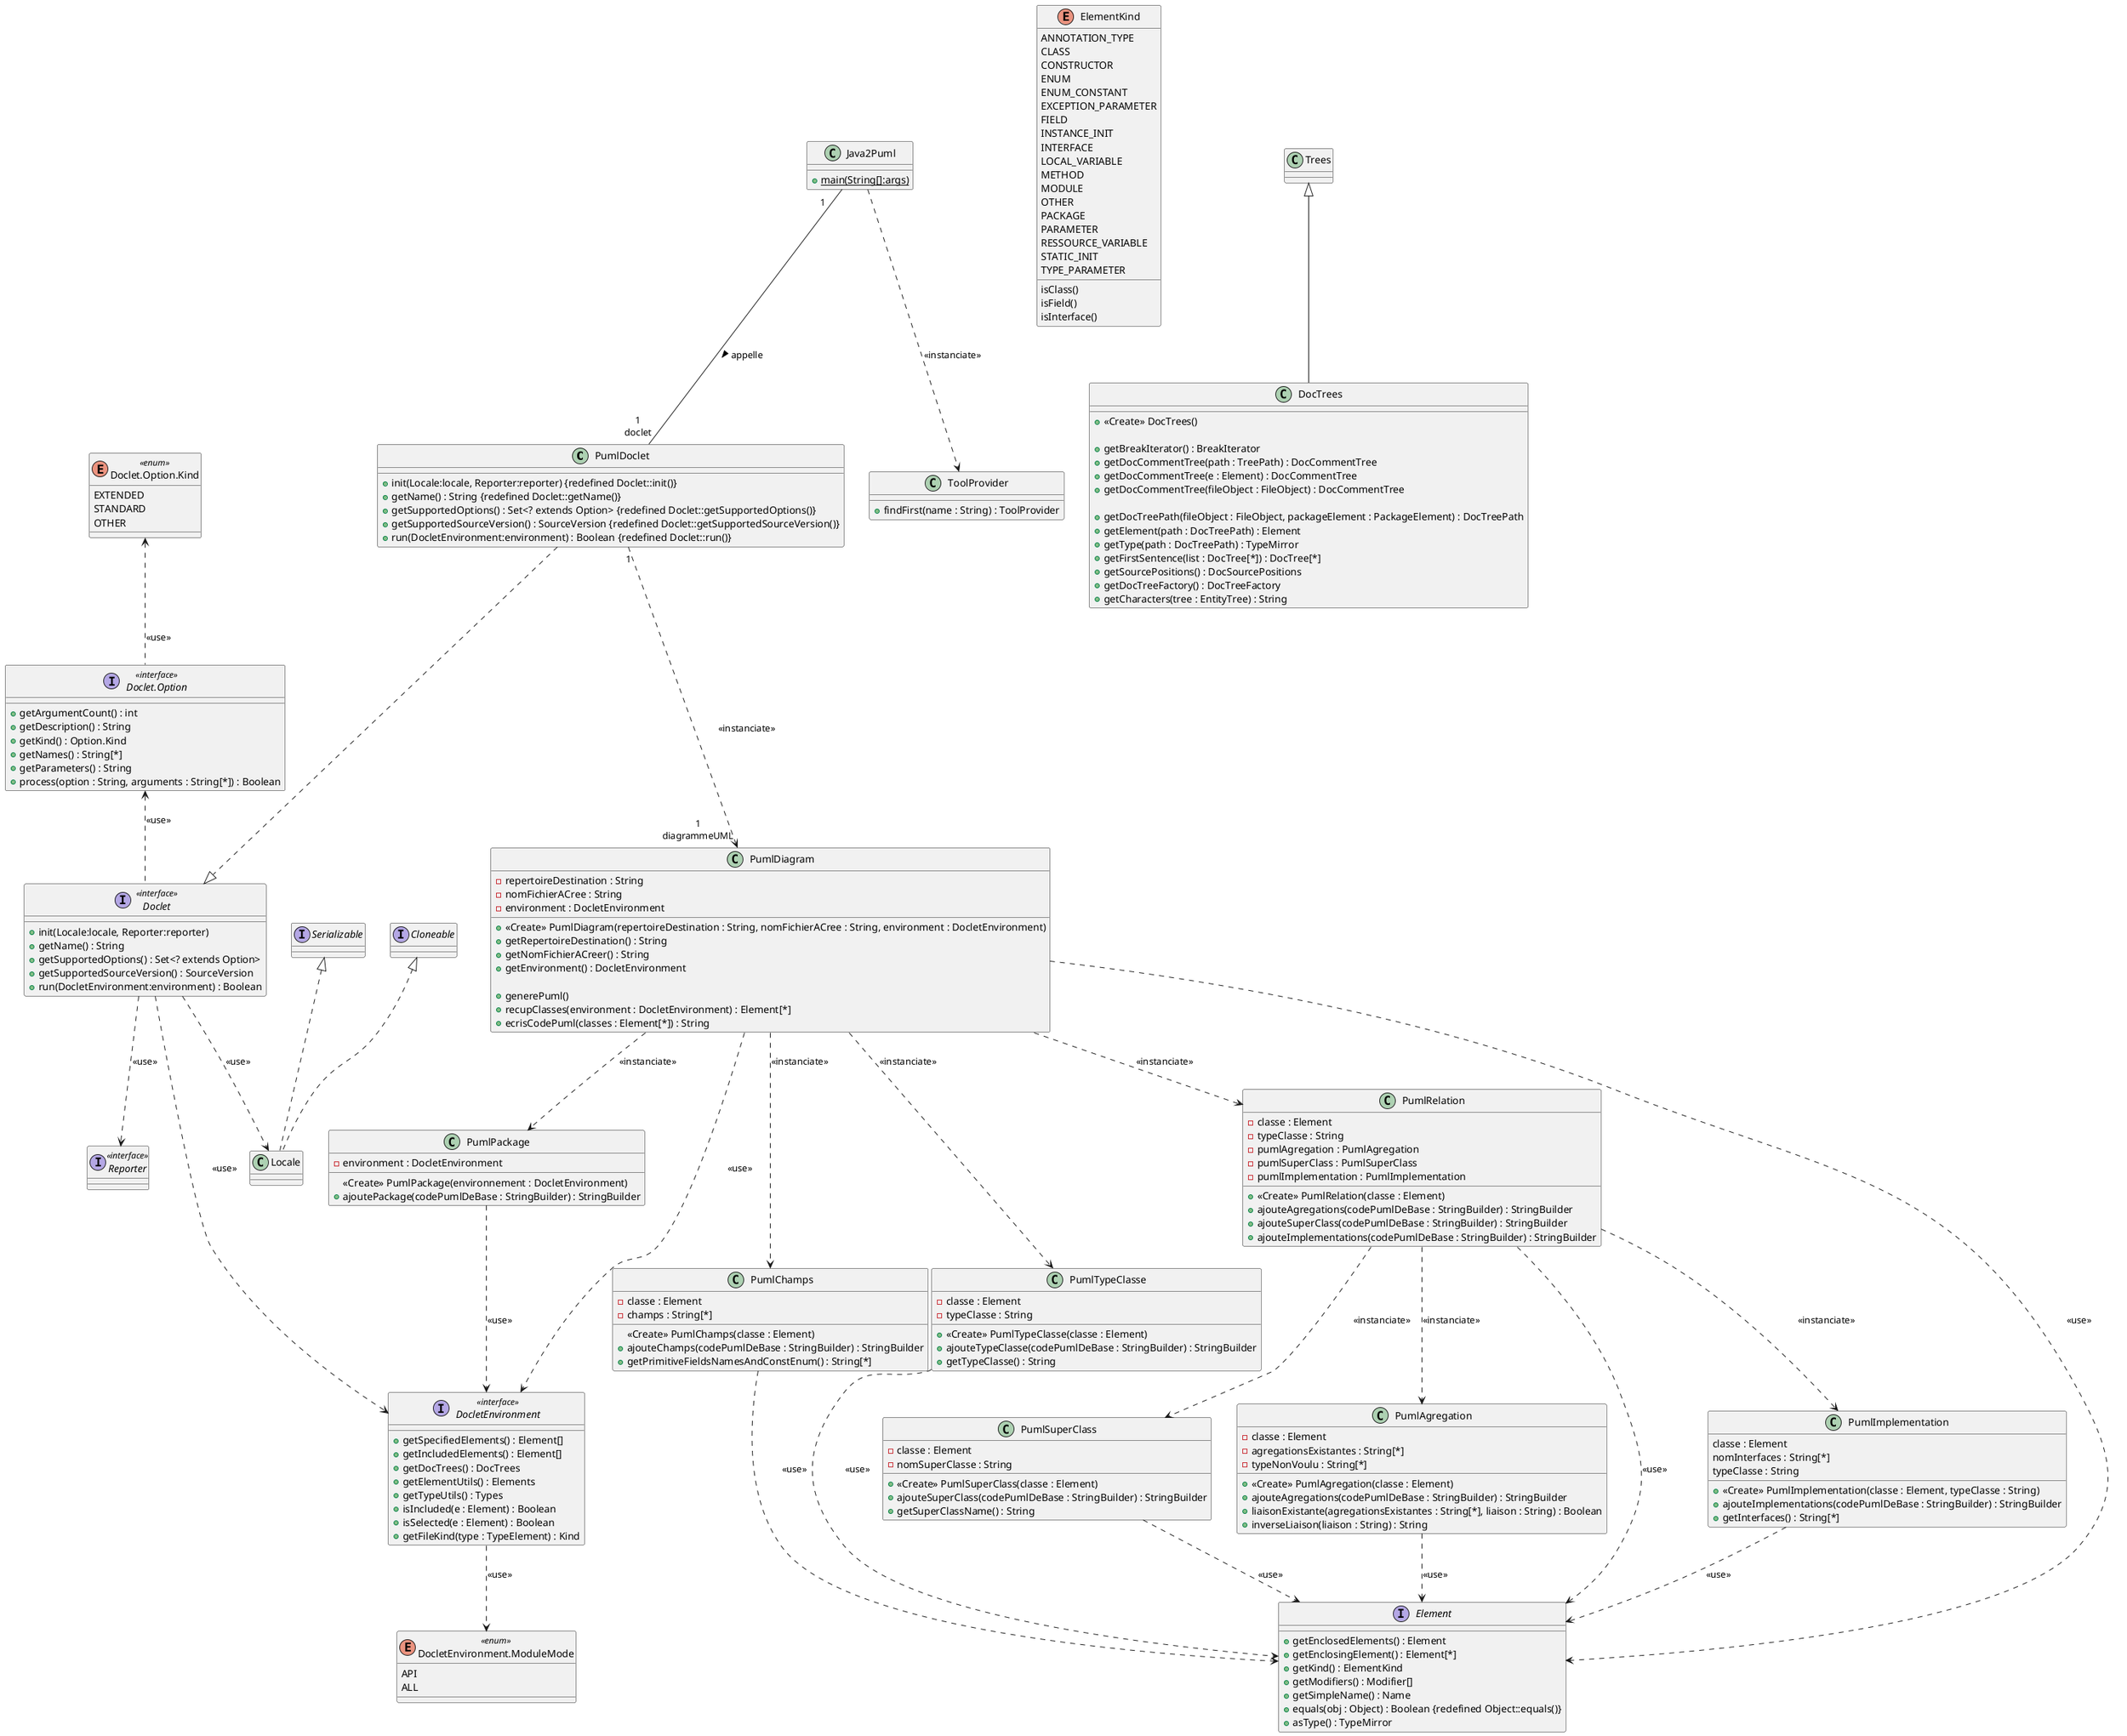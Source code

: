 @startuml
'https://plantuml.com/class-diagram

class PumlDoclet
{
    + init(Locale:locale, Reporter:reporter) {redefined Doclet::init()}
    + getName() : String {redefined Doclet::getName()}
    + getSupportedOptions() : Set<? extends Option> {redefined Doclet::getSupportedOptions()}
    + getSupportedSourceVersion() : SourceVersion {redefined Doclet::getSupportedSourceVersion()}
    + run(DocletEnvironment:environment) : Boolean {redefined Doclet::run()}
}

class PumlPackage
{
    - environment : DocletEnvironment
    <<Create>> PumlPackage(environnement : DocletEnvironment)
    + ajoutePackage(codePumlDeBase : StringBuilder) : StringBuilder
}
PumlPackage ..> DocletEnvironment : <<use>>

class PumlChamps
{
    - classe : Element
    - champs : String[*]

    <<Create>> PumlChamps(classe : Element)
    + ajouteChamps(codePumlDeBase : StringBuilder) : StringBuilder
    + getPrimitiveFieldsNamesAndConstEnum() : String[*]
}
PumlChamps ..> Element : <<use>>

class PumlTypeClasse
{
    - classe : Element
    - typeClasse : String

    + <<Create>> PumlTypeClasse(classe : Element)
    + ajouteTypeClasse(codePumlDeBase : StringBuilder) : StringBuilder
    + getTypeClasse() : String
}
PumlTypeClasse ..> Element : <<use>>

class PumlRelation
{
    - classe : Element
    - typeClasse : String
    - pumlAgregation : PumlAgregation
    - pumlSuperClass : PumlSuperClass
    - pumlImplementation : PumlImplementation

    + <<Create>> PumlRelation(classe : Element)
    + ajouteAgregations(codePumlDeBase : StringBuilder) : StringBuilder
    + ajouteSuperClass(codePumlDeBase : StringBuilder) : StringBuilder
    + ajouteImplementations(codePumlDeBase : StringBuilder) : StringBuilder
}
PumlRelation ..> Element : <<use>>

class PumlImplementation
{
    classe : Element
    nomInterfaces : String[*]
    typeClasse : String

    + <<Create>> PumlImplementation(classe : Element, typeClasse : String)
    + ajouteImplementations(codePumlDeBase : StringBuilder) : StringBuilder
    + getInterfaces() : String[*]
}
PumlImplementation ..> Element : <<use>>

class PumlSuperClass
{
    - classe : Element
    - nomSuperClasse : String

    + <<Create>> PumlSuperClass(classe : Element)
    + ajouteSuperClass(codePumlDeBase : StringBuilder) : StringBuilder
    + getSuperClassName() : String
}
PumlSuperClass ..> Element : <<use>>

class PumlAgregation
{
    - classe : Element
    - agregationsExistantes : String[*]
    - typeNonVoulu : String[*]

    + <<Create>> PumlAgregation(classe : Element)
    + ajouteAgregations(codePumlDeBase : StringBuilder) : StringBuilder
    + liaisonExistante(agregationsExistantes : String[*], liaison : String) : Boolean
    + inverseLiaison(liaison : String) : String
}
PumlAgregation ..> Element : <<use>>

class ToolProvider
{
    + findFirst(name : String) : ToolProvider
}


class Java2Puml
{
    + {static} main(String[]:args)
}

class PumlDiagram
{
    - repertoireDestination : String
    - nomFichierACree : String
    - environment : DocletEnvironment

    + <<Create>> PumlDiagram(repertoireDestination : String, nomFichierACree : String, environment : DocletEnvironment)
    + getRepertoireDestination() : String
    + getNomFichierACreer() : String
    + getEnvironment() : DocletEnvironment

    + generePuml()
    + recupClasses(environment : DocletEnvironment) : Element[*]
    + ecrisCodePuml(classes : Element[*]) : String

}

interface Doclet <<interface>>
{
    + init(Locale:locale, Reporter:reporter)
    + getName() : String
    + getSupportedOptions() : Set<? extends Option>
    + getSupportedSourceVersion() : SourceVersion
    + run(DocletEnvironment:environment) : Boolean
}
interface "Doclet.Option" as docletOption <<interface>>
{
    + getArgumentCount() : int
    + getDescription() : String
    + getKind() : Option.Kind
    + getNames() : String[*]
    + getParameters() : String
    + process(option : String, arguments : String[*]) : Boolean
}

enum "Doclet.Option.Kind" as docletOptionKind <<enum>>
{
    EXTENDED
    STANDARD
    OTHER
}

interface DocletEnvironment <<interface>>
{
    + getSpecifiedElements() : Element[]
    + getIncludedElements() : Element[]
    + getDocTrees() : DocTrees
    + getElementUtils() : Elements
    + getTypeUtils() : Types
    + isIncluded(e : Element) : Boolean
    + isSelected(e : Element) : Boolean
    + getFileKind(type : TypeElement) : Kind
}
enum "DocletEnvironment.ModuleMode" as ModuleMode <<enum>>
{
    API
    ALL
}
DocletEnvironment ..> ModuleMode : <<use>>

interface Element
{
    + getEnclosedElements() : Element
    + getEnclosingElement() : Element[*]
    + getKind() : ElementKind
    + getModifiers() : Modifier[]
    + getSimpleName() : Name
    + equals(obj : Object) : Boolean {redefined Object::equals()}
    + asType() : TypeMirror
}

class Locale implements Cloneable, Serializable
interface Reporter <<interface>>
Doclet ..> Locale : <<use>>
Doclet ..> Reporter : <<use>>


Java2Puml ..> ToolProvider : <<instanciate>>

PumlDiagram ..> DocletEnvironment : <<use>>
Doclet ..> DocletEnvironment : <<use>>
docletOption <.. Doclet : <<use>>
docletOptionKind <.. docletOption : <<use>>

PumlDoclet ...|> Doclet
Java2Puml " 1\t" -- "1\ndoclet" PumlDoclet : appelle >
PumlDoclet  " 1" ...> "1\ndiagrammeUML" PumlDiagram : <<instanciate>>
PumlDiagram ..> Element : <<use>>


enum ElementKind
{
    ANNOTATION_TYPE
    CLASS
    CONSTRUCTOR
    ENUM
    ENUM_CONSTANT
    EXCEPTION_PARAMETER
    FIELD
    INSTANCE_INIT
    INTERFACE
    LOCAL_VARIABLE
    METHOD
    MODULE
    OTHER
    PACKAGE
    PARAMETER
    RESSOURCE_VARIABLE
    STATIC_INIT
    TYPE_PARAMETER
    isClass()
    isField()
    isInterface()
}

class DocTrees extends Trees
{
    + <<Create>> DocTrees()

    + getBreakIterator() : BreakIterator
    + getDocCommentTree(path : TreePath) : DocCommentTree
    + getDocCommentTree(e : Element) : DocCommentTree
    + getDocCommentTree(fileObject : FileObject) : DocCommentTree

    + getDocTreePath(fileObject : FileObject, packageElement : PackageElement) : DocTreePath
    + getElement(path : DocTreePath) : Element
    + getType(path : DocTreePath) : TypeMirror
    + getFirstSentence(list : DocTree[*]) : DocTree[*]
    + getSourcePositions() : DocSourcePositions
    + getDocTreeFactory() : DocTreeFactory
    + getCharacters(tree : EntityTree) : String
}


PumlDiagram ..> PumlPackage : <<instanciate>>
PumlDiagram ..> PumlTypeClasse : <<instanciate>>
PumlDiagram ..> PumlChamps : <<instanciate>>
PumlDiagram ..> PumlRelation : <<instanciate>>

PumlRelation ..> PumlAgregation : <<instanciate>>
PumlRelation ..> PumlSuperClass : <<instanciate>>
PumlRelation ..> PumlImplementation : <<instanciate>>


@enduml